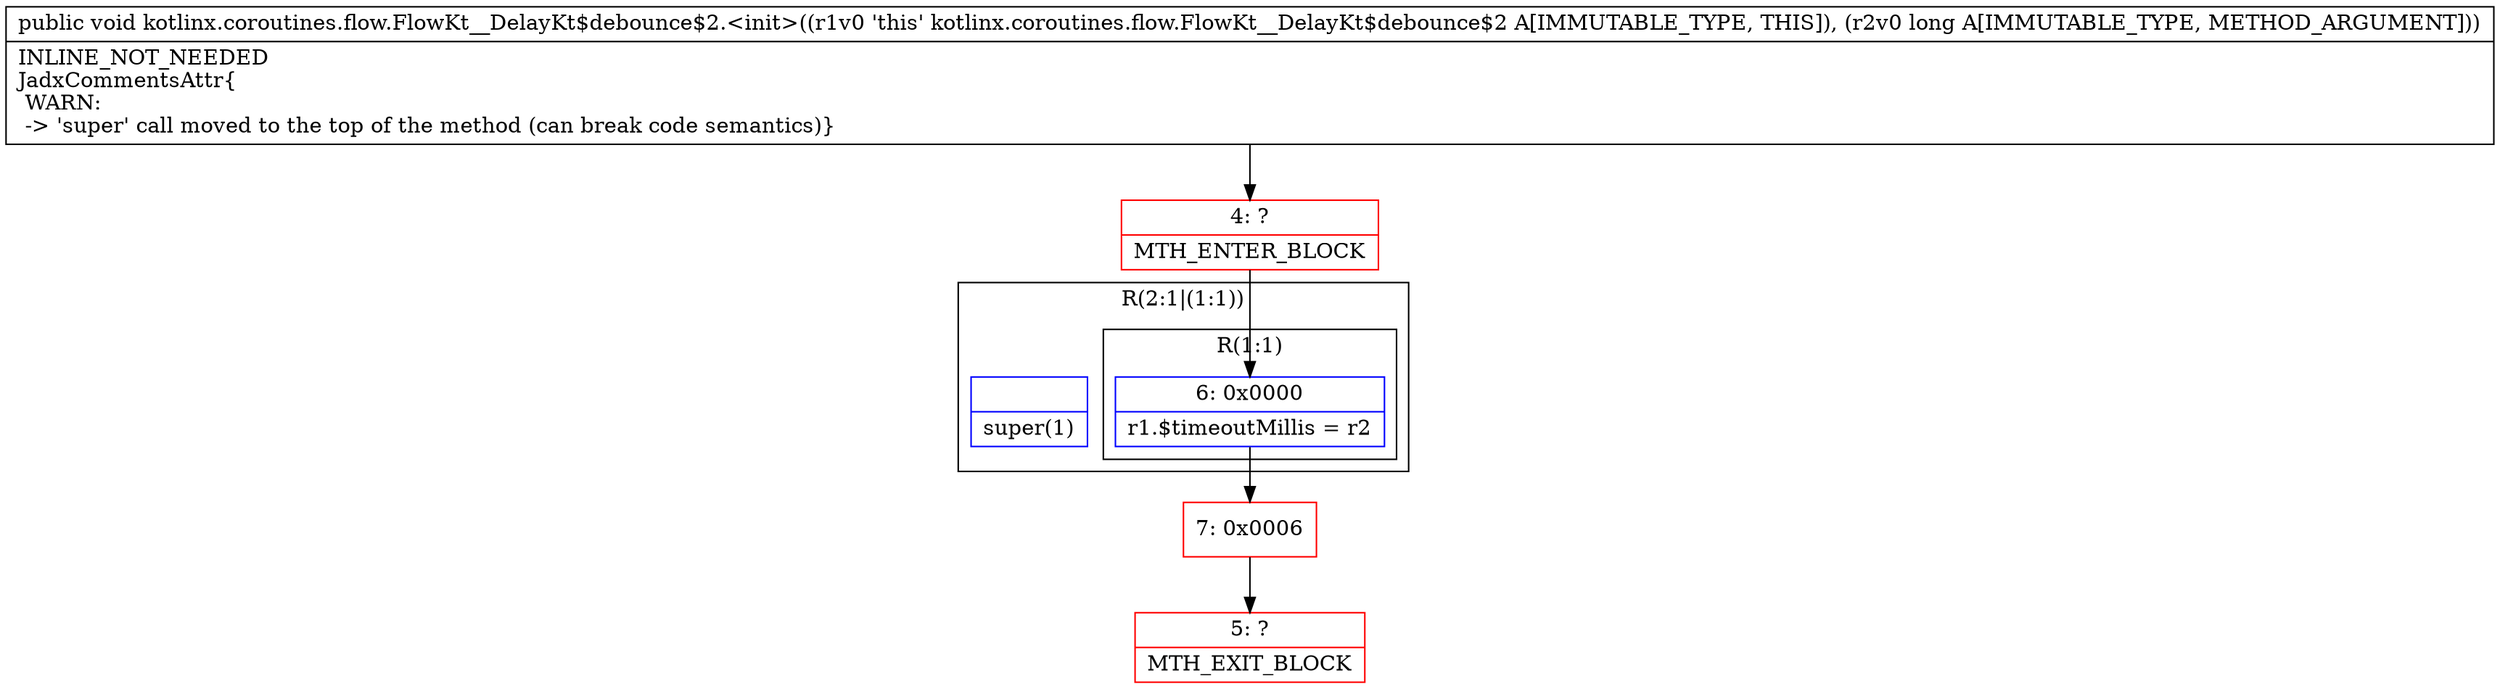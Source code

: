 digraph "CFG forkotlinx.coroutines.flow.FlowKt__DelayKt$debounce$2.\<init\>(J)V" {
subgraph cluster_Region_846845951 {
label = "R(2:1|(1:1))";
node [shape=record,color=blue];
Node_InsnContainer_1478982018 [shape=record,label="{|super(1)\l}"];
subgraph cluster_Region_730665222 {
label = "R(1:1)";
node [shape=record,color=blue];
Node_6 [shape=record,label="{6\:\ 0x0000|r1.$timeoutMillis = r2\l}"];
}
}
Node_4 [shape=record,color=red,label="{4\:\ ?|MTH_ENTER_BLOCK\l}"];
Node_7 [shape=record,color=red,label="{7\:\ 0x0006}"];
Node_5 [shape=record,color=red,label="{5\:\ ?|MTH_EXIT_BLOCK\l}"];
MethodNode[shape=record,label="{public void kotlinx.coroutines.flow.FlowKt__DelayKt$debounce$2.\<init\>((r1v0 'this' kotlinx.coroutines.flow.FlowKt__DelayKt$debounce$2 A[IMMUTABLE_TYPE, THIS]), (r2v0 long A[IMMUTABLE_TYPE, METHOD_ARGUMENT]))  | INLINE_NOT_NEEDED\lJadxCommentsAttr\{\l WARN: \l \-\> 'super' call moved to the top of the method (can break code semantics)\}\l}"];
MethodNode -> Node_4;Node_6 -> Node_7;
Node_4 -> Node_6;
Node_7 -> Node_5;
}

